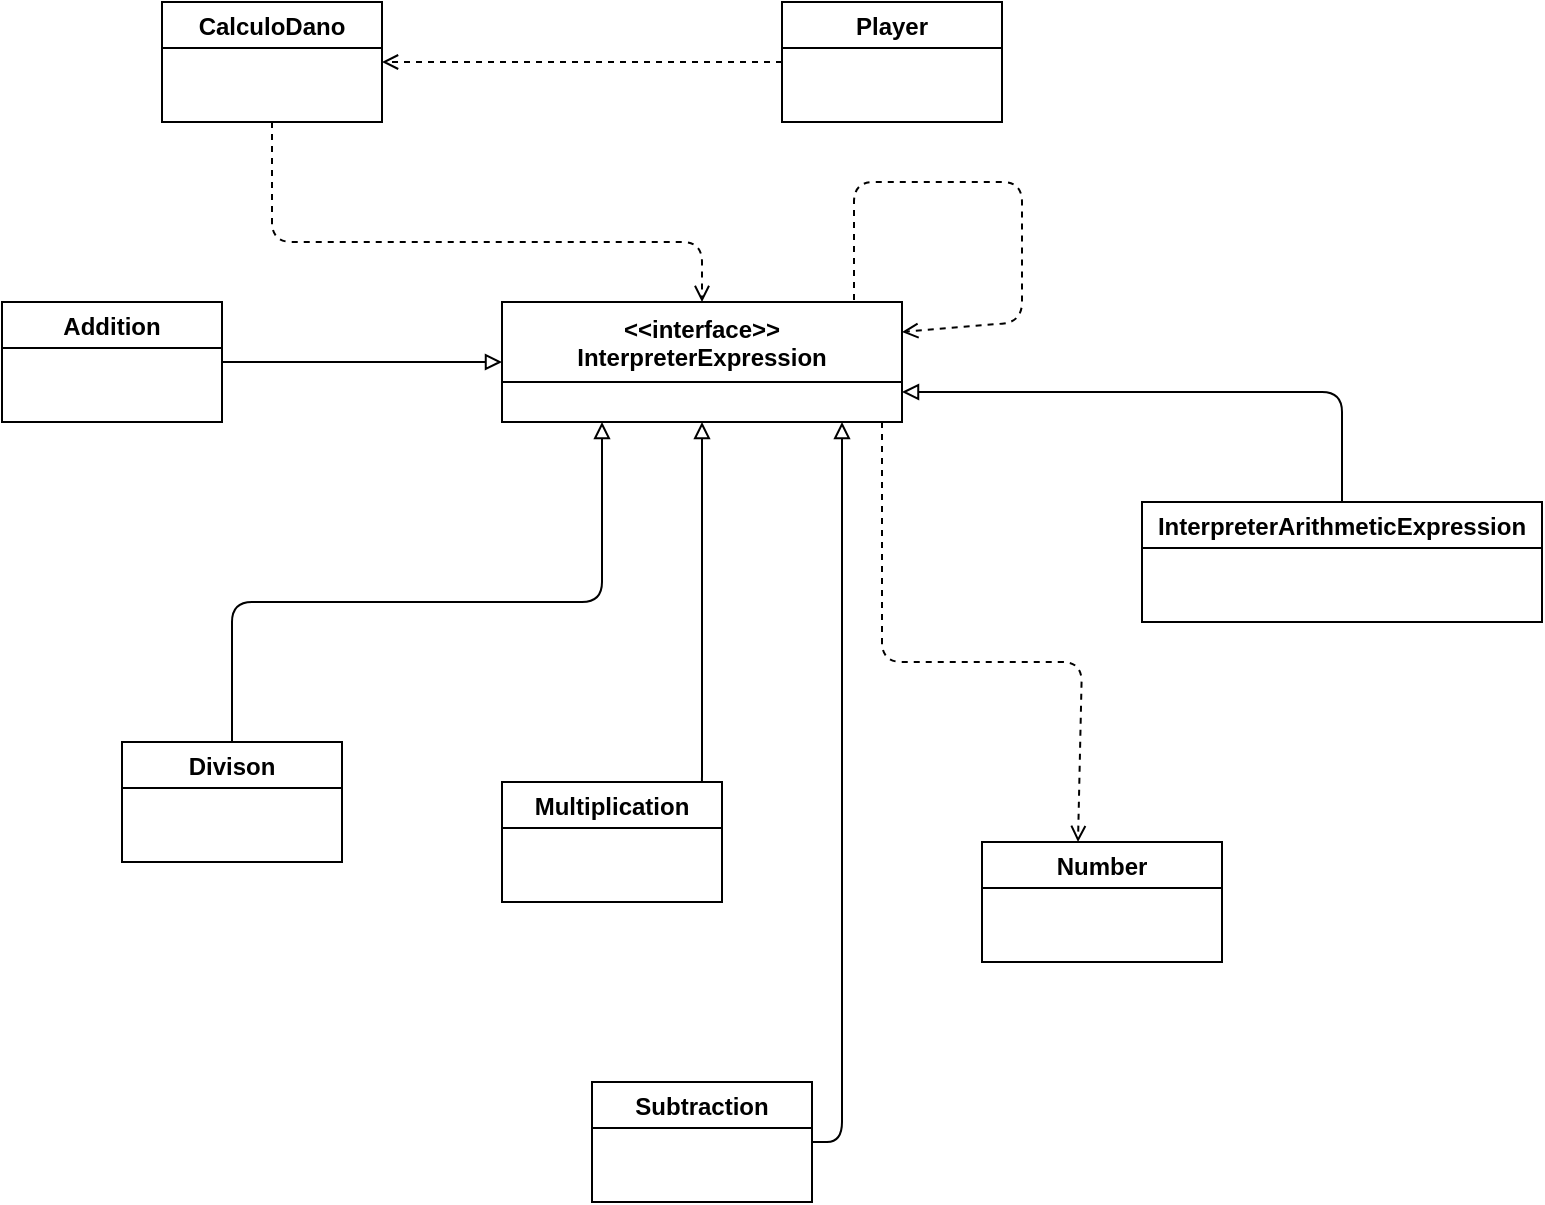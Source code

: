 <mxfile>
    <diagram id="_5JBlxxsi-u8-bHlmMOF" name="Page-1">
        <mxGraphModel dx="566" dy="480" grid="1" gridSize="10" guides="1" tooltips="1" connect="1" arrows="1" fold="1" page="1" pageScale="1" pageWidth="850" pageHeight="1100" math="0" shadow="0">
            <root>
                <mxCell id="0"/>
                <mxCell id="1" parent="0"/>
                <mxCell id="3" style="edgeStyle=none;html=1;exitX=0.88;exitY=-0.017;exitDx=0;exitDy=0;exitPerimeter=0;entryX=1;entryY=0.25;entryDx=0;entryDy=0;dashed=1;endArrow=open;endFill=0;" edge="1" parent="1" source="2" target="2">
                    <mxGeometry relative="1" as="geometry">
                        <mxPoint x="530" y="250" as="targetPoint"/>
                        <mxPoint x="410" y="140" as="sourcePoint"/>
                        <Array as="points">
                            <mxPoint x="446" y="110"/>
                            <mxPoint x="530" y="110"/>
                            <mxPoint x="530" y="180"/>
                        </Array>
                    </mxGeometry>
                </mxCell>
                <mxCell id="7" style="edgeStyle=none;html=1;endArrow=open;endFill=0;entryX=0.4;entryY=0;entryDx=0;entryDy=0;entryPerimeter=0;dashed=1;" edge="1" parent="1" target="6">
                    <mxGeometry relative="1" as="geometry">
                        <mxPoint x="660" y="350" as="targetPoint"/>
                        <mxPoint x="460" y="230" as="sourcePoint"/>
                        <Array as="points">
                            <mxPoint x="460" y="350"/>
                            <mxPoint x="560" y="350"/>
                        </Array>
                    </mxGeometry>
                </mxCell>
                <mxCell id="2" value="&lt;&lt;interface&gt;&gt;&#10;InterpreterExpression" style="swimlane;startSize=40;" vertex="1" parent="1">
                    <mxGeometry x="270" y="170" width="200" height="60" as="geometry"/>
                </mxCell>
                <mxCell id="5" style="edgeStyle=none;html=1;endArrow=block;endFill=0;entryX=1;entryY=0.75;entryDx=0;entryDy=0;" edge="1" parent="1" source="4" target="2">
                    <mxGeometry relative="1" as="geometry">
                        <mxPoint x="690" y="120" as="targetPoint"/>
                        <Array as="points">
                            <mxPoint x="690" y="215"/>
                        </Array>
                    </mxGeometry>
                </mxCell>
                <mxCell id="4" value="InterpreterArithmeticExpression" style="swimlane;startSize=23;" vertex="1" parent="1">
                    <mxGeometry x="590" y="270" width="200" height="60" as="geometry"/>
                </mxCell>
                <mxCell id="6" value="Number" style="swimlane;" vertex="1" parent="1">
                    <mxGeometry x="510" y="440" width="120" height="60" as="geometry"/>
                </mxCell>
                <mxCell id="11" style="edgeStyle=none;html=1;entryX=0.5;entryY=1;entryDx=0;entryDy=0;endArrow=block;endFill=0;exitX=0.909;exitY=0;exitDx=0;exitDy=0;exitPerimeter=0;" edge="1" parent="1" source="8" target="2">
                    <mxGeometry relative="1" as="geometry">
                        <mxPoint x="370" y="400" as="sourcePoint"/>
                    </mxGeometry>
                </mxCell>
                <mxCell id="8" value="Multiplication" style="swimlane;" vertex="1" parent="1">
                    <mxGeometry x="270" y="410" width="110" height="60" as="geometry"/>
                </mxCell>
                <mxCell id="10" style="edgeStyle=none;html=1;endArrow=block;endFill=0;exitX=1;exitY=0.5;exitDx=0;exitDy=0;" edge="1" parent="1" source="9">
                    <mxGeometry relative="1" as="geometry">
                        <mxPoint x="440" y="230" as="targetPoint"/>
                        <Array as="points">
                            <mxPoint x="440" y="590"/>
                        </Array>
                    </mxGeometry>
                </mxCell>
                <mxCell id="9" value="Subtraction" style="swimlane;startSize=23;" vertex="1" parent="1">
                    <mxGeometry x="315" y="560" width="110" height="60" as="geometry"/>
                </mxCell>
                <mxCell id="13" style="edgeStyle=none;html=1;endArrow=block;endFill=0;entryX=0.25;entryY=1;entryDx=0;entryDy=0;" edge="1" parent="1" source="12" target="2">
                    <mxGeometry relative="1" as="geometry">
                        <mxPoint x="500" y="320" as="targetPoint"/>
                        <Array as="points">
                            <mxPoint x="135" y="320"/>
                            <mxPoint x="320" y="320"/>
                        </Array>
                    </mxGeometry>
                </mxCell>
                <mxCell id="12" value="Divison" style="swimlane;startSize=23;" vertex="1" parent="1">
                    <mxGeometry x="80" y="390" width="110" height="60" as="geometry"/>
                </mxCell>
                <mxCell id="15" style="edgeStyle=none;html=1;entryX=0;entryY=0.5;entryDx=0;entryDy=0;endArrow=block;endFill=0;" edge="1" parent="1" source="14" target="2">
                    <mxGeometry relative="1" as="geometry"/>
                </mxCell>
                <mxCell id="14" value="Addition" style="swimlane;startSize=23;" vertex="1" parent="1">
                    <mxGeometry x="20" y="170" width="110" height="60" as="geometry"/>
                </mxCell>
                <mxCell id="20" style="edgeStyle=none;html=1;dashed=1;endArrow=open;endFill=0;entryX=0.5;entryY=0;entryDx=0;entryDy=0;" edge="1" parent="1" source="16" target="2">
                    <mxGeometry relative="1" as="geometry">
                        <mxPoint x="580" y="140" as="targetPoint"/>
                        <Array as="points">
                            <mxPoint x="155" y="140"/>
                            <mxPoint x="370" y="140"/>
                        </Array>
                    </mxGeometry>
                </mxCell>
                <mxCell id="16" value="CalculoDano" style="swimlane;startSize=23;" vertex="1" parent="1">
                    <mxGeometry x="100" y="20" width="110" height="60" as="geometry"/>
                </mxCell>
                <mxCell id="19" style="edgeStyle=none;html=1;entryX=1;entryY=0.5;entryDx=0;entryDy=0;endArrow=open;endFill=0;dashed=1;" edge="1" parent="1" source="18" target="16">
                    <mxGeometry relative="1" as="geometry"/>
                </mxCell>
                <mxCell id="18" value="Player" style="swimlane;startSize=23;" vertex="1" parent="1">
                    <mxGeometry x="410" y="20" width="110" height="60" as="geometry"/>
                </mxCell>
            </root>
        </mxGraphModel>
    </diagram>
</mxfile>
